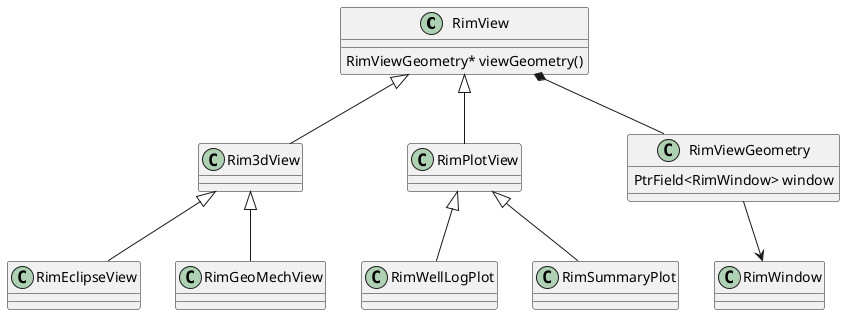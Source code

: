 @startuml

class RimView {
  RimViewGeometry* viewGeometry()
}

class Rim3dView {
}

class RimPlotView {
}


RimView <|-- RimPlotView
RimView <|-- Rim3dView


RimView *-- RimViewGeometry

RimPlotView <|-- RimWellLogPlot
RimPlotView <|-- RimSummaryPlot

Rim3dView <|-- RimEclipseView
Rim3dView <|-- RimGeoMechView

class RimWindow {
}

RimViewGeometry --> RimWindow

class RimViewGeometry {
  PtrField<RimWindow> window
}

@enduml
